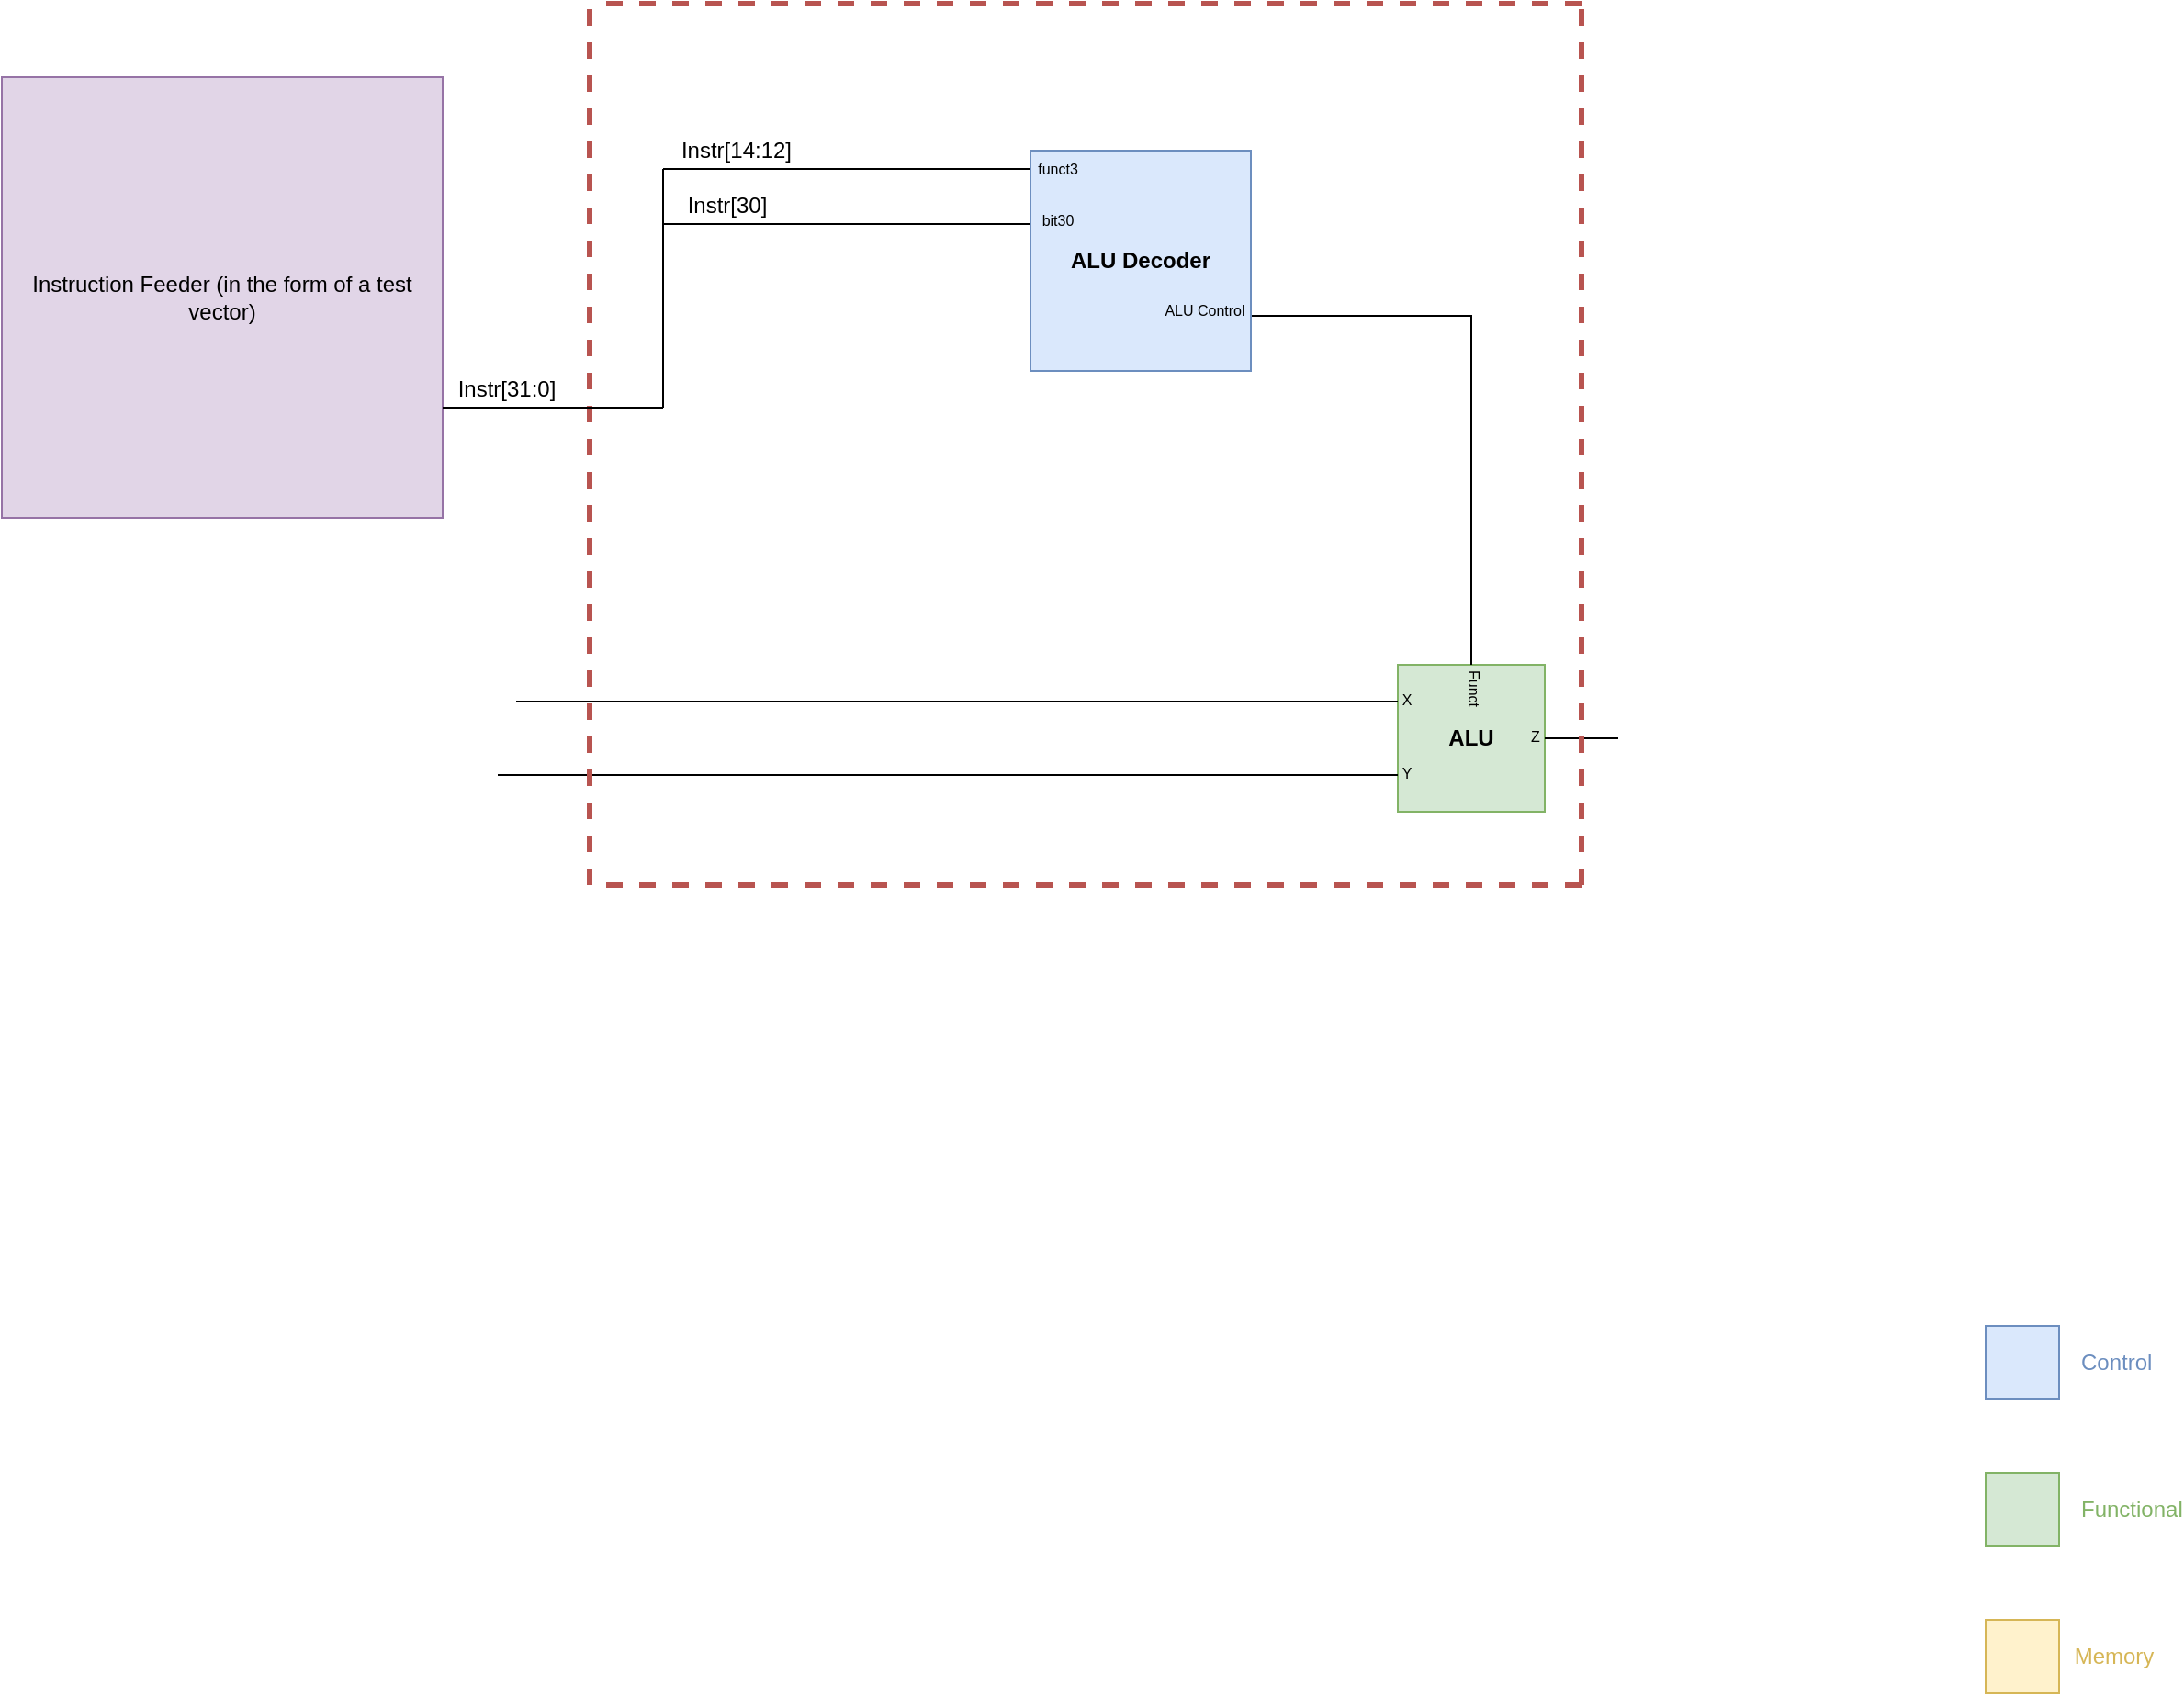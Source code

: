 <mxfile version="12.6.5" type="github">
  <diagram id="l-QONBMP0DDUvviEroiV" name="Page-1">
    <mxGraphModel dx="1412" dy="780" grid="1" gridSize="10" guides="0" tooltips="1" connect="1" arrows="0" fold="0" page="1" pageScale="1" pageWidth="1654" pageHeight="1169" math="0" shadow="0">
      <root>
        <mxCell id="0"/>
        <mxCell id="1" parent="0"/>
        <mxCell id="b9wL08kcFKdRMESmPfWV-15" value="" style="whiteSpace=wrap;html=1;aspect=fixed;fillColor=#dae8fc;strokeColor=#6c8ebf;" parent="1" vertex="1">
          <mxGeometry x="1240" y="920" width="40" height="40" as="geometry"/>
        </mxCell>
        <mxCell id="b9wL08kcFKdRMESmPfWV-16" value="" style="whiteSpace=wrap;html=1;aspect=fixed;fillColor=#d5e8d4;strokeColor=#82b366;" parent="1" vertex="1">
          <mxGeometry x="1240" y="1000" width="40" height="40" as="geometry"/>
        </mxCell>
        <mxCell id="b9wL08kcFKdRMESmPfWV-17" value="" style="whiteSpace=wrap;html=1;aspect=fixed;fillColor=#fff2cc;strokeColor=#d6b656;" parent="1" vertex="1">
          <mxGeometry x="1240" y="1080" width="40" height="40" as="geometry"/>
        </mxCell>
        <mxCell id="b9wL08kcFKdRMESmPfWV-18" value="&lt;font color=&quot;#6c8ebf&quot;&gt;Control&lt;/font&gt;" style="text;html=1;strokeColor=none;fillColor=none;align=left;verticalAlign=middle;whiteSpace=wrap;rounded=0;" parent="1" vertex="1">
          <mxGeometry x="1290" y="930" width="40" height="20" as="geometry"/>
        </mxCell>
        <mxCell id="b9wL08kcFKdRMESmPfWV-19" value="&lt;font&gt;Functional&lt;/font&gt;" style="text;html=1;strokeColor=none;fillColor=none;align=left;verticalAlign=middle;whiteSpace=wrap;rounded=0;fontColor=#82B366;" parent="1" vertex="1">
          <mxGeometry x="1290" y="1010" width="40" height="20" as="geometry"/>
        </mxCell>
        <mxCell id="b9wL08kcFKdRMESmPfWV-20" value="&lt;font&gt;Memory&lt;/font&gt;" style="text;html=1;strokeColor=none;fillColor=none;align=center;verticalAlign=middle;whiteSpace=wrap;rounded=0;fontColor=#D6B656;" parent="1" vertex="1">
          <mxGeometry x="1290" y="1087.5" width="40" height="25" as="geometry"/>
        </mxCell>
        <mxCell id="b9wL08kcFKdRMESmPfWV-31" value="" style="group" parent="1" vertex="1" connectable="0">
          <mxGeometry x="880" y="530" width="160" height="110" as="geometry"/>
        </mxCell>
        <mxCell id="b9wL08kcFKdRMESmPfWV-30" value="" style="group" parent="b9wL08kcFKdRMESmPfWV-31" vertex="1" connectable="0">
          <mxGeometry width="160" height="110" as="geometry"/>
        </mxCell>
        <mxCell id="b9wL08kcFKdRMESmPfWV-25" value="" style="group;container=1;" parent="b9wL08kcFKdRMESmPfWV-30" vertex="1" connectable="0">
          <mxGeometry width="160" height="110" as="geometry">
            <mxRectangle width="50" height="40" as="alternateBounds"/>
          </mxGeometry>
        </mxCell>
        <mxCell id="b9wL08kcFKdRMESmPfWV-34" value="" style="group" parent="b9wL08kcFKdRMESmPfWV-25" vertex="1" connectable="0">
          <mxGeometry y="10" width="160" height="100" as="geometry"/>
        </mxCell>
        <mxCell id="b9wL08kcFKdRMESmPfWV-21" value="" style="group" parent="b9wL08kcFKdRMESmPfWV-34" vertex="1" connectable="0">
          <mxGeometry y="20" width="160" height="80" as="geometry"/>
        </mxCell>
        <mxCell id="b9wL08kcFKdRMESmPfWV-4" value="&lt;b&gt;ALU&lt;/b&gt;" style="whiteSpace=wrap;html=1;aspect=fixed;fillColor=#d5e8d4;strokeColor=#82b366;" parent="b9wL08kcFKdRMESmPfWV-21" vertex="1">
          <mxGeometry x="40" width="80" height="80" as="geometry"/>
        </mxCell>
        <mxCell id="b9wL08kcFKdRMESmPfWV-5" value="" style="endArrow=none;html=1;entryX=0;entryY=0.25;entryDx=0;entryDy=0;" parent="b9wL08kcFKdRMESmPfWV-21" target="b9wL08kcFKdRMESmPfWV-4" edge="1">
          <mxGeometry width="50" height="50" relative="1" as="geometry">
            <mxPoint x="-440" y="20" as="sourcePoint"/>
            <mxPoint x="20" as="targetPoint"/>
          </mxGeometry>
        </mxCell>
        <mxCell id="b9wL08kcFKdRMESmPfWV-6" value="" style="endArrow=none;html=1;entryX=0;entryY=0.25;entryDx=0;entryDy=0;" parent="b9wL08kcFKdRMESmPfWV-21" edge="1">
          <mxGeometry width="50" height="50" relative="1" as="geometry">
            <mxPoint x="-450" y="60" as="sourcePoint"/>
            <mxPoint x="40" y="60.0" as="targetPoint"/>
          </mxGeometry>
        </mxCell>
        <mxCell id="b9wL08kcFKdRMESmPfWV-7" value="&lt;font style=&quot;font-size: 8px&quot;&gt;X&lt;/font&gt;" style="text;html=1;strokeColor=none;fillColor=none;align=center;verticalAlign=middle;whiteSpace=wrap;rounded=0;" parent="b9wL08kcFKdRMESmPfWV-21" vertex="1">
          <mxGeometry x="40" y="13" width="10" height="10" as="geometry"/>
        </mxCell>
        <mxCell id="b9wL08kcFKdRMESmPfWV-10" value="&lt;span style=&quot;font-size: 8px&quot;&gt;Y&lt;/span&gt;" style="text;html=1;strokeColor=none;fillColor=none;align=center;verticalAlign=middle;whiteSpace=wrap;rounded=0;" parent="b9wL08kcFKdRMESmPfWV-21" vertex="1">
          <mxGeometry x="40" y="48" width="10" height="20" as="geometry"/>
        </mxCell>
        <mxCell id="b9wL08kcFKdRMESmPfWV-13" value="" style="endArrow=none;html=1;exitX=1;exitY=0.5;exitDx=0;exitDy=0;" parent="b9wL08kcFKdRMESmPfWV-21" source="b9wL08kcFKdRMESmPfWV-4" edge="1">
          <mxGeometry width="50" height="50" relative="1" as="geometry">
            <mxPoint x="120" y="50" as="sourcePoint"/>
            <mxPoint x="160" y="40" as="targetPoint"/>
          </mxGeometry>
        </mxCell>
        <mxCell id="b9wL08kcFKdRMESmPfWV-14" value="&lt;span style=&quot;font-size: 8px&quot;&gt;Z&lt;/span&gt;" style="text;html=1;strokeColor=none;fillColor=none;align=center;verticalAlign=middle;whiteSpace=wrap;rounded=0;" parent="b9wL08kcFKdRMESmPfWV-21" vertex="1">
          <mxGeometry x="110" y="33" width="10" height="10" as="geometry"/>
        </mxCell>
        <mxCell id="b9wL08kcFKdRMESmPfWV-24" value="&lt;span style=&quot;font-size: 8px&quot;&gt;Funct&lt;br&gt;&lt;/span&gt;" style="text;html=1;strokeColor=none;fillColor=none;align=center;verticalAlign=middle;whiteSpace=wrap;rounded=0;rotation=90;" parent="b9wL08kcFKdRMESmPfWV-21" vertex="1">
          <mxGeometry x="68" y="8.5" width="29" height="9" as="geometry"/>
        </mxCell>
        <mxCell id="b9wL08kcFKdRMESmPfWV-33" style="edgeStyle=none;rounded=0;orthogonalLoop=1;jettySize=auto;html=1;exitX=0.5;exitY=0;exitDx=0;exitDy=0;entryX=1;entryY=0.75;entryDx=0;entryDy=0;endArrow=none;endFill=0;fontColor=#D6B656;" parent="1" source="b9wL08kcFKdRMESmPfWV-4" target="b9wL08kcFKdRMESmPfWV-22" edge="1">
          <mxGeometry relative="1" as="geometry">
            <Array as="points">
              <mxPoint x="960" y="370"/>
            </Array>
          </mxGeometry>
        </mxCell>
        <mxCell id="b9wL08kcFKdRMESmPfWV-39" value="" style="group;rounded=0;" parent="1" vertex="1" connectable="0">
          <mxGeometry x="670" y="280" width="220" height="120" as="geometry"/>
        </mxCell>
        <mxCell id="b9wL08kcFKdRMESmPfWV-29" value="" style="group" parent="b9wL08kcFKdRMESmPfWV-39" vertex="1" connectable="0">
          <mxGeometry width="200" height="120" as="geometry"/>
        </mxCell>
        <mxCell id="b9wL08kcFKdRMESmPfWV-22" value="&lt;b&gt;ALU Decoder&lt;/b&gt;" style="rounded=0;whiteSpace=wrap;html=1;fillColor=#dae8fc;strokeColor=#6c8ebf;" parent="b9wL08kcFKdRMESmPfWV-29" vertex="1">
          <mxGeometry x="50" width="120" height="120" as="geometry"/>
        </mxCell>
        <mxCell id="b9wL08kcFKdRMESmPfWV-28" value="&lt;font style=&quot;font-size: 8px&quot;&gt;ALU Control&lt;br&gt;&lt;/font&gt;" style="text;html=1;strokeColor=none;fillColor=none;align=center;verticalAlign=middle;whiteSpace=wrap;rounded=0;" parent="b9wL08kcFKdRMESmPfWV-29" vertex="1">
          <mxGeometry x="120" y="81" width="50" height="10" as="geometry"/>
        </mxCell>
        <mxCell id="S8RZ_7sWAsN10gz5XgzC-13" value="&lt;font style=&quot;font-size: 8px&quot;&gt;funct3&lt;/font&gt;" style="text;html=1;strokeColor=none;fillColor=none;align=center;verticalAlign=middle;whiteSpace=wrap;rounded=0;" parent="b9wL08kcFKdRMESmPfWV-29" vertex="1">
          <mxGeometry x="50" y="4" width="30" height="10" as="geometry"/>
        </mxCell>
        <mxCell id="JDJYhe-PeFsWq8iMDvUq-1" value="&lt;font style=&quot;font-size: 8px&quot;&gt;bit30&lt;/font&gt;" style="text;html=1;strokeColor=none;fillColor=none;align=center;verticalAlign=middle;whiteSpace=wrap;rounded=0;" vertex="1" parent="b9wL08kcFKdRMESmPfWV-29">
          <mxGeometry x="50" y="32" width="30" height="10" as="geometry"/>
        </mxCell>
        <mxCell id="JDJYhe-PeFsWq8iMDvUq-2" value="" style="endArrow=none;html=1;entryX=0;entryY=0.25;entryDx=0;entryDy=0;" edge="1" parent="b9wL08kcFKdRMESmPfWV-29">
          <mxGeometry width="50" height="50" relative="1" as="geometry">
            <mxPoint x="-150" y="40" as="sourcePoint"/>
            <mxPoint x="50" y="40" as="targetPoint"/>
          </mxGeometry>
        </mxCell>
        <mxCell id="S8RZ_7sWAsN10gz5XgzC-8" value="" style="endArrow=none;html=1;entryX=0;entryY=0.25;entryDx=0;entryDy=0;" parent="1" edge="1">
          <mxGeometry width="50" height="50" relative="1" as="geometry">
            <mxPoint x="520" y="290" as="sourcePoint"/>
            <mxPoint x="720" y="290" as="targetPoint"/>
          </mxGeometry>
        </mxCell>
        <mxCell id="S8RZ_7sWAsN10gz5XgzC-15" value="" style="endArrow=none;dashed=1;html=1;fillColor=#f8cecc;strokeColor=#b85450;strokeWidth=3;" parent="1" edge="1">
          <mxGeometry width="50" height="50" relative="1" as="geometry">
            <mxPoint x="480" y="680" as="sourcePoint"/>
            <mxPoint x="480" y="200" as="targetPoint"/>
          </mxGeometry>
        </mxCell>
        <mxCell id="S8RZ_7sWAsN10gz5XgzC-16" value="" style="endArrow=none;dashed=1;html=1;fillColor=#f8cecc;strokeColor=#b85450;strokeWidth=3;" parent="1" edge="1">
          <mxGeometry width="50" height="50" relative="1" as="geometry">
            <mxPoint x="1020" y="680" as="sourcePoint"/>
            <mxPoint x="1020" y="200" as="targetPoint"/>
          </mxGeometry>
        </mxCell>
        <mxCell id="S8RZ_7sWAsN10gz5XgzC-17" value="" style="endArrow=none;dashed=1;html=1;fillColor=#f8cecc;strokeColor=#b85450;strokeWidth=3;" parent="1" edge="1">
          <mxGeometry width="50" height="50" relative="1" as="geometry">
            <mxPoint x="1020" y="200" as="sourcePoint"/>
            <mxPoint x="480" y="200" as="targetPoint"/>
          </mxGeometry>
        </mxCell>
        <mxCell id="S8RZ_7sWAsN10gz5XgzC-18" value="" style="endArrow=none;dashed=1;html=1;fillColor=#f8cecc;strokeColor=#b85450;strokeWidth=3;" parent="1" edge="1">
          <mxGeometry width="50" height="50" relative="1" as="geometry">
            <mxPoint x="1020" y="680" as="sourcePoint"/>
            <mxPoint x="480" y="680" as="targetPoint"/>
          </mxGeometry>
        </mxCell>
        <mxCell id="JDJYhe-PeFsWq8iMDvUq-3" value="Instruction Feeder (in the form of a test vector)" style="whiteSpace=wrap;html=1;aspect=fixed;fillColor=#e1d5e7;strokeColor=#9673a6;" vertex="1" parent="1">
          <mxGeometry x="160" y="240" width="240" height="240" as="geometry"/>
        </mxCell>
        <mxCell id="JDJYhe-PeFsWq8iMDvUq-5" value="" style="endArrow=none;html=1;exitX=1;exitY=0.75;exitDx=0;exitDy=0;" edge="1" parent="1" source="JDJYhe-PeFsWq8iMDvUq-3">
          <mxGeometry width="50" height="50" relative="1" as="geometry">
            <mxPoint x="420" y="400" as="sourcePoint"/>
            <mxPoint x="520" y="420" as="targetPoint"/>
          </mxGeometry>
        </mxCell>
        <mxCell id="JDJYhe-PeFsWq8iMDvUq-6" value="Instr[31:0]" style="text;html=1;strokeColor=none;fillColor=none;align=center;verticalAlign=middle;whiteSpace=wrap;rounded=0;" vertex="1" parent="1">
          <mxGeometry x="400" y="400" width="70" height="20" as="geometry"/>
        </mxCell>
        <mxCell id="JDJYhe-PeFsWq8iMDvUq-7" value="" style="endArrow=none;html=1;" edge="1" parent="1">
          <mxGeometry width="50" height="50" relative="1" as="geometry">
            <mxPoint x="520" y="290" as="sourcePoint"/>
            <mxPoint x="520" y="420" as="targetPoint"/>
          </mxGeometry>
        </mxCell>
        <mxCell id="JDJYhe-PeFsWq8iMDvUq-8" value="Instr[30]" style="text;html=1;strokeColor=none;fillColor=none;align=center;verticalAlign=middle;whiteSpace=wrap;rounded=0;" vertex="1" parent="1">
          <mxGeometry x="520" y="300" width="70" height="20" as="geometry"/>
        </mxCell>
        <mxCell id="JDJYhe-PeFsWq8iMDvUq-9" value="Instr[14:12]" style="text;html=1;strokeColor=none;fillColor=none;align=center;verticalAlign=middle;whiteSpace=wrap;rounded=0;" vertex="1" parent="1">
          <mxGeometry x="520" y="270" width="80" height="20" as="geometry"/>
        </mxCell>
      </root>
    </mxGraphModel>
  </diagram>
</mxfile>
